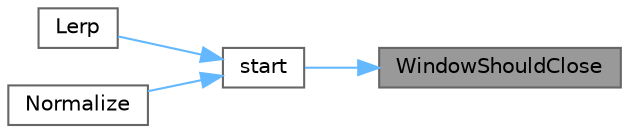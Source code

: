 digraph "WindowShouldClose"
{
 // INTERACTIVE_SVG=YES
 // LATEX_PDF_SIZE
  bgcolor="transparent";
  edge [fontname=Helvetica,fontsize=10,labelfontname=Helvetica,labelfontsize=10];
  node [fontname=Helvetica,fontsize=10,shape=box,height=0.2,width=0.4];
  rankdir="RL";
  Node1 [label="WindowShouldClose",height=0.2,width=0.4,color="gray40", fillcolor="grey60", style="filled", fontcolor="black",tooltip=" "];
  Node1 -> Node2 [dir="back",color="steelblue1",style="solid"];
  Node2 [label="start",height=0.2,width=0.4,color="grey40", fillcolor="white", style="filled",URL="$main_8cpp.html#a60de64d75454385b23995437f1d72669",tooltip=" "];
  Node2 -> Node3 [dir="back",color="steelblue1",style="solid"];
  Node3 [label="Lerp",height=0.2,width=0.4,color="grey40", fillcolor="white", style="filled",URL="$raymath_8h.html#aae383c100851880be4e0ebdc93e63126",tooltip=" "];
  Node2 -> Node4 [dir="back",color="steelblue1",style="solid"];
  Node4 [label="Normalize",height=0.2,width=0.4,color="grey40", fillcolor="white", style="filled",URL="$raymath_8h.html#a5addef0c374207a9592172a53378a704",tooltip=" "];
}
